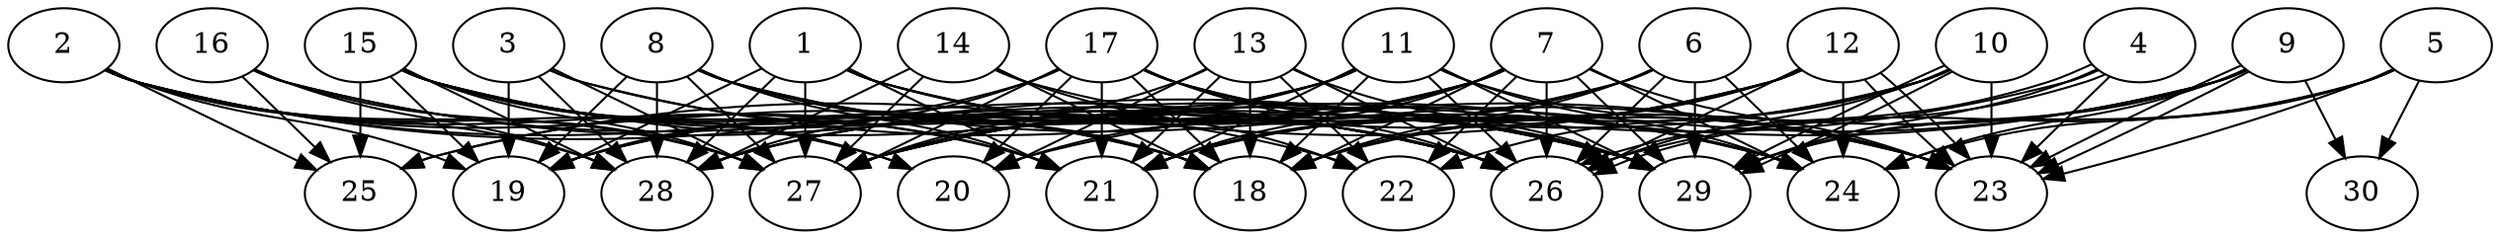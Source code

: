// DAG automatically generated by daggen at Thu Oct  3 14:04:17 2019
// ./daggen --dot -n 30 --ccr 0.4 --fat 0.9 --regular 0.7 --density 0.9 --mindata 5242880 --maxdata 52428800 
digraph G {
  1 [size="118192640", alpha="0.16", expect_size="47277056"] 
  1 -> 19 [size ="47277056"]
  1 -> 21 [size ="47277056"]
  1 -> 24 [size ="47277056"]
  1 -> 26 [size ="47277056"]
  1 -> 27 [size ="47277056"]
  1 -> 28 [size ="47277056"]
  1 -> 29 [size ="47277056"]
  2 [size="19650560", alpha="0.05", expect_size="7860224"] 
  2 -> 18 [size ="7860224"]
  2 -> 19 [size ="7860224"]
  2 -> 20 [size ="7860224"]
  2 -> 21 [size ="7860224"]
  2 -> 25 [size ="7860224"]
  2 -> 26 [size ="7860224"]
  2 -> 27 [size ="7860224"]
  2 -> 28 [size ="7860224"]
  2 -> 29 [size ="7860224"]
  3 [size="24683520", alpha="0.14", expect_size="9873408"] 
  3 -> 19 [size ="9873408"]
  3 -> 23 [size ="9873408"]
  3 -> 26 [size ="9873408"]
  3 -> 27 [size ="9873408"]
  3 -> 28 [size ="9873408"]
  4 [size="73809920", alpha="0.03", expect_size="29523968"] 
  4 -> 23 [size ="29523968"]
  4 -> 26 [size ="29523968"]
  4 -> 26 [size ="29523968"]
  4 -> 27 [size ="29523968"]
  4 -> 29 [size ="29523968"]
  5 [size="57518080", alpha="0.11", expect_size="23007232"] 
  5 -> 23 [size ="23007232"]
  5 -> 24 [size ="23007232"]
  5 -> 26 [size ="23007232"]
  5 -> 29 [size ="23007232"]
  5 -> 30 [size ="23007232"]
  6 [size="114506240", alpha="0.04", expect_size="45802496"] 
  6 -> 18 [size ="45802496"]
  6 -> 21 [size ="45802496"]
  6 -> 24 [size ="45802496"]
  6 -> 26 [size ="45802496"]
  6 -> 28 [size ="45802496"]
  6 -> 29 [size ="45802496"]
  7 [size="30080000", alpha="0.02", expect_size="12032000"] 
  7 -> 18 [size ="12032000"]
  7 -> 19 [size ="12032000"]
  7 -> 20 [size ="12032000"]
  7 -> 21 [size ="12032000"]
  7 -> 22 [size ="12032000"]
  7 -> 23 [size ="12032000"]
  7 -> 24 [size ="12032000"]
  7 -> 26 [size ="12032000"]
  7 -> 28 [size ="12032000"]
  7 -> 29 [size ="12032000"]
  8 [size="99601920", alpha="0.08", expect_size="39840768"] 
  8 -> 18 [size ="39840768"]
  8 -> 19 [size ="39840768"]
  8 -> 21 [size ="39840768"]
  8 -> 23 [size ="39840768"]
  8 -> 27 [size ="39840768"]
  8 -> 28 [size ="39840768"]
  8 -> 29 [size ="39840768"]
  9 [size="33308160", alpha="0.06", expect_size="13323264"] 
  9 -> 18 [size ="13323264"]
  9 -> 20 [size ="13323264"]
  9 -> 23 [size ="13323264"]
  9 -> 23 [size ="13323264"]
  9 -> 24 [size ="13323264"]
  9 -> 27 [size ="13323264"]
  9 -> 29 [size ="13323264"]
  9 -> 30 [size ="13323264"]
  10 [size="87851520", alpha="0.11", expect_size="35140608"] 
  10 -> 21 [size ="35140608"]
  10 -> 22 [size ="35140608"]
  10 -> 23 [size ="35140608"]
  10 -> 26 [size ="35140608"]
  10 -> 27 [size ="35140608"]
  10 -> 29 [size ="35140608"]
  10 -> 29 [size ="35140608"]
  11 [size="21140480", alpha="0.09", expect_size="8456192"] 
  11 -> 18 [size ="8456192"]
  11 -> 19 [size ="8456192"]
  11 -> 21 [size ="8456192"]
  11 -> 23 [size ="8456192"]
  11 -> 24 [size ="8456192"]
  11 -> 25 [size ="8456192"]
  11 -> 26 [size ="8456192"]
  11 -> 27 [size ="8456192"]
  11 -> 29 [size ="8456192"]
  12 [size="112834560", alpha="0.16", expect_size="45133824"] 
  12 -> 18 [size ="45133824"]
  12 -> 21 [size ="45133824"]
  12 -> 23 [size ="45133824"]
  12 -> 23 [size ="45133824"]
  12 -> 24 [size ="45133824"]
  12 -> 25 [size ="45133824"]
  12 -> 26 [size ="45133824"]
  12 -> 28 [size ="45133824"]
  13 [size="25612800", alpha="0.17", expect_size="10245120"] 
  13 -> 18 [size ="10245120"]
  13 -> 20 [size ="10245120"]
  13 -> 21 [size ="10245120"]
  13 -> 22 [size ="10245120"]
  13 -> 26 [size ="10245120"]
  13 -> 27 [size ="10245120"]
  13 -> 29 [size ="10245120"]
  14 [size="109680640", alpha="0.18", expect_size="43872256"] 
  14 -> 18 [size ="43872256"]
  14 -> 22 [size ="43872256"]
  14 -> 24 [size ="43872256"]
  14 -> 27 [size ="43872256"]
  14 -> 28 [size ="43872256"]
  15 [size="127170560", alpha="0.06", expect_size="50868224"] 
  15 -> 18 [size ="50868224"]
  15 -> 19 [size ="50868224"]
  15 -> 20 [size ="50868224"]
  15 -> 21 [size ="50868224"]
  15 -> 22 [size ="50868224"]
  15 -> 24 [size ="50868224"]
  15 -> 25 [size ="50868224"]
  15 -> 26 [size ="50868224"]
  15 -> 27 [size ="50868224"]
  15 -> 28 [size ="50868224"]
  16 [size="73272320", alpha="0.16", expect_size="29308928"] 
  16 -> 25 [size ="29308928"]
  16 -> 26 [size ="29308928"]
  16 -> 27 [size ="29308928"]
  16 -> 28 [size ="29308928"]
  16 -> 29 [size ="29308928"]
  17 [size="95697920", alpha="0.14", expect_size="38279168"] 
  17 -> 18 [size ="38279168"]
  17 -> 19 [size ="38279168"]
  17 -> 20 [size ="38279168"]
  17 -> 21 [size ="38279168"]
  17 -> 23 [size ="38279168"]
  17 -> 24 [size ="38279168"]
  17 -> 26 [size ="38279168"]
  17 -> 27 [size ="38279168"]
  17 -> 28 [size ="38279168"]
  17 -> 29 [size ="38279168"]
  18 [size="105528320", alpha="0.03", expect_size="42211328"] 
  19 [size="31874560", alpha="0.05", expect_size="12749824"] 
  20 [size="67200000", alpha="0.01", expect_size="26880000"] 
  21 [size="130019840", alpha="0.14", expect_size="52007936"] 
  22 [size="64089600", alpha="0.09", expect_size="25635840"] 
  23 [size="38904320", alpha="0.05", expect_size="15561728"] 
  24 [size="22010880", alpha="0.12", expect_size="8804352"] 
  25 [size="127475200", alpha="0.06", expect_size="50990080"] 
  26 [size="47741440", alpha="0.18", expect_size="19096576"] 
  27 [size="23772160", alpha="0.12", expect_size="9508864"] 
  28 [size="107310080", alpha="0.01", expect_size="42924032"] 
  29 [size="125040640", alpha="0.14", expect_size="50016256"] 
  30 [size="38853120", alpha="0.19", expect_size="15541248"] 
}
